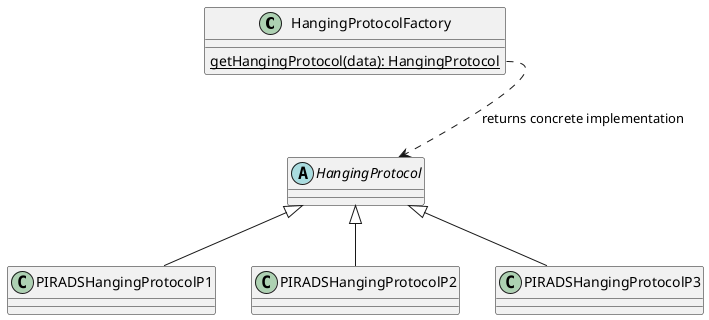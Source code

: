 @startuml

class HangingProtocolFactory {
  {static} getHangingProtocol(data): HangingProtocol
}

HangingProtocolFactory::getHangingProtocol ..> HangingProtocol: returns concrete implementation


' Make configurable

abstract class HangingProtocol {
}

class PIRADSHangingProtocolP1 {

}

class PIRADSHangingProtocolP2 {

}

class PIRADSHangingProtocolP3 {

}

HangingProtocol <|-- PIRADSHangingProtocolP1
HangingProtocol <|-- PIRADSHangingProtocolP2
HangingProtocol <|-- PIRADSHangingProtocolP3


@enduml